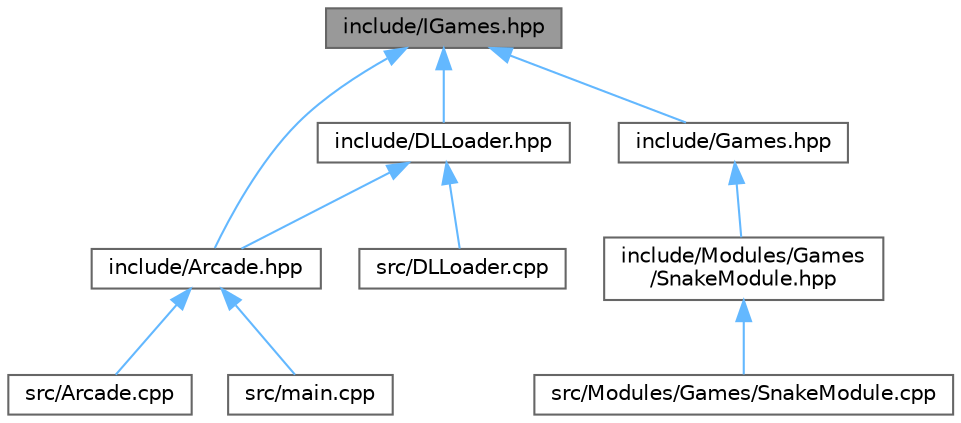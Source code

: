 digraph "include/IGames.hpp"
{
 // LATEX_PDF_SIZE
  bgcolor="transparent";
  edge [fontname=Helvetica,fontsize=10,labelfontname=Helvetica,labelfontsize=10];
  node [fontname=Helvetica,fontsize=10,shape=box,height=0.2,width=0.4];
  Node1 [label="include/IGames.hpp",height=0.2,width=0.4,color="gray40", fillcolor="grey60", style="filled", fontcolor="black",tooltip=" "];
  Node1 -> Node2 [dir="back",color="steelblue1",style="solid"];
  Node2 [label="include/Arcade.hpp",height=0.2,width=0.4,color="grey40", fillcolor="white", style="filled",URL="$Arcade_8hpp.html",tooltip="Ce fichier est le 'core' de l'arcade, c'est lui qui fait la jointure entre IGraphics et IGames."];
  Node2 -> Node3 [dir="back",color="steelblue1",style="solid"];
  Node3 [label="src/Arcade.cpp",height=0.2,width=0.4,color="grey40", fillcolor="white", style="filled",URL="$Arcade_8cpp.html",tooltip=" "];
  Node2 -> Node4 [dir="back",color="steelblue1",style="solid"];
  Node4 [label="src/main.cpp",height=0.2,width=0.4,color="grey40", fillcolor="white", style="filled",URL="$main_8cpp.html",tooltip=" "];
  Node1 -> Node5 [dir="back",color="steelblue1",style="solid"];
  Node5 [label="include/DLLoader.hpp",height=0.2,width=0.4,color="grey40", fillcolor="white", style="filled",URL="$DLLoader_8hpp.html",tooltip="Ce fichier est l'encapsulation de <dlfcn.h> en C."];
  Node5 -> Node2 [dir="back",color="steelblue1",style="solid"];
  Node5 -> Node6 [dir="back",color="steelblue1",style="solid"];
  Node6 [label="src/DLLoader.cpp",height=0.2,width=0.4,color="grey40", fillcolor="white", style="filled",URL="$DLLoader_8cpp.html",tooltip=" "];
  Node1 -> Node7 [dir="back",color="steelblue1",style="solid"];
  Node7 [label="include/Games.hpp",height=0.2,width=0.4,color="grey40", fillcolor="white", style="filled",URL="$Games_8hpp.html",tooltip=" "];
  Node7 -> Node8 [dir="back",color="steelblue1",style="solid"];
  Node8 [label="include/Modules/Games\l/SnakeModule.hpp",height=0.2,width=0.4,color="grey40", fillcolor="white", style="filled",URL="$SnakeModule_8hpp.html",tooltip="Ce fichier implémente le jeu Snake."];
  Node8 -> Node9 [dir="back",color="steelblue1",style="solid"];
  Node9 [label="src/Modules/Games/SnakeModule.cpp",height=0.2,width=0.4,color="grey40", fillcolor="white", style="filled",URL="$SnakeModule_8cpp.html",tooltip=" "];
}
